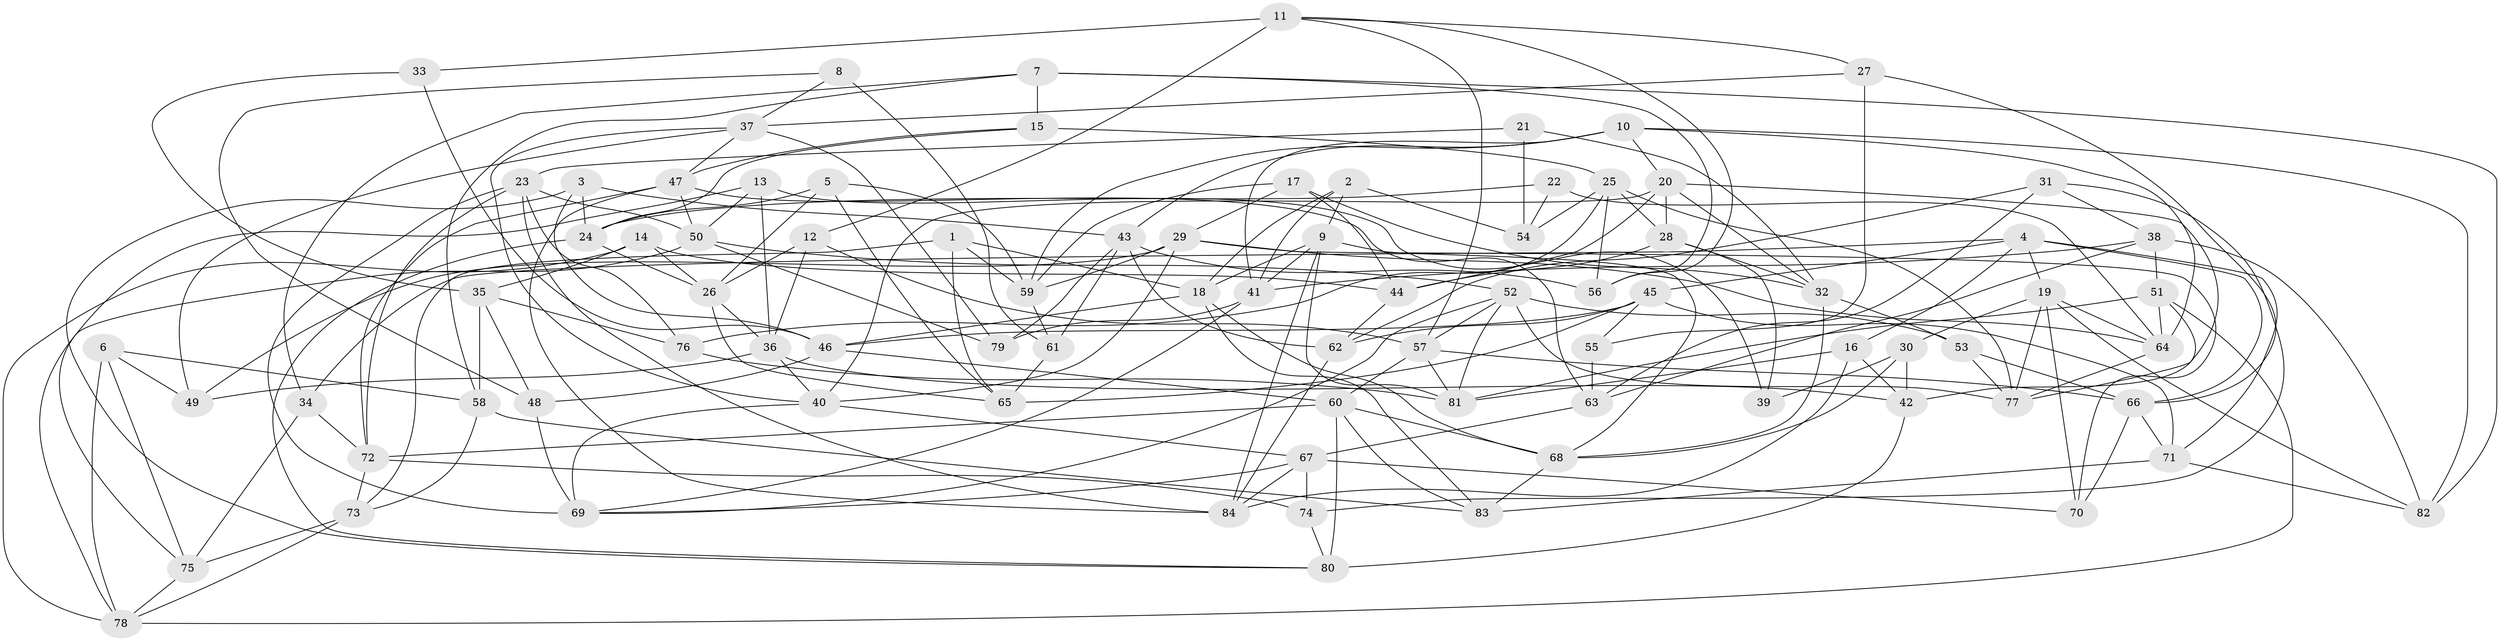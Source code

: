 // original degree distribution, {4: 1.0}
// Generated by graph-tools (version 1.1) at 2025/38/03/04/25 23:38:14]
// undirected, 84 vertices, 209 edges
graph export_dot {
  node [color=gray90,style=filled];
  1;
  2;
  3;
  4;
  5;
  6;
  7;
  8;
  9;
  10;
  11;
  12;
  13;
  14;
  15;
  16;
  17;
  18;
  19;
  20;
  21;
  22;
  23;
  24;
  25;
  26;
  27;
  28;
  29;
  30;
  31;
  32;
  33;
  34;
  35;
  36;
  37;
  38;
  39;
  40;
  41;
  42;
  43;
  44;
  45;
  46;
  47;
  48;
  49;
  50;
  51;
  52;
  53;
  54;
  55;
  56;
  57;
  58;
  59;
  60;
  61;
  62;
  63;
  64;
  65;
  66;
  67;
  68;
  69;
  70;
  71;
  72;
  73;
  74;
  75;
  76;
  77;
  78;
  79;
  80;
  81;
  82;
  83;
  84;
  1 -- 18 [weight=1.0];
  1 -- 59 [weight=1.0];
  1 -- 65 [weight=1.0];
  1 -- 73 [weight=1.0];
  2 -- 9 [weight=1.0];
  2 -- 18 [weight=1.0];
  2 -- 41 [weight=1.0];
  2 -- 54 [weight=1.0];
  3 -- 24 [weight=1.0];
  3 -- 43 [weight=1.0];
  3 -- 46 [weight=1.0];
  3 -- 80 [weight=1.0];
  4 -- 16 [weight=1.0];
  4 -- 19 [weight=1.0];
  4 -- 34 [weight=1.0];
  4 -- 45 [weight=1.0];
  4 -- 66 [weight=1.0];
  4 -- 71 [weight=1.0];
  5 -- 24 [weight=1.0];
  5 -- 26 [weight=1.0];
  5 -- 59 [weight=1.0];
  5 -- 65 [weight=1.0];
  6 -- 49 [weight=1.0];
  6 -- 58 [weight=1.0];
  6 -- 75 [weight=1.0];
  6 -- 78 [weight=1.0];
  7 -- 15 [weight=1.0];
  7 -- 34 [weight=1.0];
  7 -- 56 [weight=1.0];
  7 -- 58 [weight=1.0];
  7 -- 82 [weight=2.0];
  8 -- 37 [weight=1.0];
  8 -- 48 [weight=1.0];
  8 -- 61 [weight=2.0];
  9 -- 18 [weight=1.0];
  9 -- 41 [weight=1.0];
  9 -- 68 [weight=1.0];
  9 -- 81 [weight=1.0];
  9 -- 84 [weight=1.0];
  10 -- 20 [weight=1.0];
  10 -- 41 [weight=1.0];
  10 -- 43 [weight=1.0];
  10 -- 59 [weight=1.0];
  10 -- 64 [weight=1.0];
  10 -- 82 [weight=1.0];
  11 -- 12 [weight=1.0];
  11 -- 27 [weight=1.0];
  11 -- 33 [weight=2.0];
  11 -- 56 [weight=1.0];
  11 -- 57 [weight=1.0];
  12 -- 26 [weight=1.0];
  12 -- 36 [weight=1.0];
  12 -- 57 [weight=1.0];
  13 -- 36 [weight=1.0];
  13 -- 39 [weight=1.0];
  13 -- 50 [weight=1.0];
  13 -- 75 [weight=1.0];
  14 -- 26 [weight=1.0];
  14 -- 35 [weight=1.0];
  14 -- 44 [weight=1.0];
  14 -- 78 [weight=1.0];
  15 -- 24 [weight=1.0];
  15 -- 25 [weight=1.0];
  15 -- 47 [weight=1.0];
  16 -- 42 [weight=1.0];
  16 -- 81 [weight=1.0];
  16 -- 84 [weight=1.0];
  17 -- 29 [weight=1.0];
  17 -- 32 [weight=1.0];
  17 -- 44 [weight=1.0];
  17 -- 59 [weight=1.0];
  18 -- 46 [weight=1.0];
  18 -- 68 [weight=1.0];
  18 -- 83 [weight=1.0];
  19 -- 30 [weight=1.0];
  19 -- 64 [weight=1.0];
  19 -- 70 [weight=1.0];
  19 -- 77 [weight=1.0];
  19 -- 82 [weight=1.0];
  20 -- 28 [weight=1.0];
  20 -- 32 [weight=1.0];
  20 -- 40 [weight=1.0];
  20 -- 42 [weight=1.0];
  20 -- 44 [weight=1.0];
  21 -- 23 [weight=1.0];
  21 -- 32 [weight=1.0];
  21 -- 54 [weight=2.0];
  22 -- 24 [weight=1.0];
  22 -- 54 [weight=2.0];
  22 -- 64 [weight=1.0];
  23 -- 50 [weight=1.0];
  23 -- 69 [weight=1.0];
  23 -- 72 [weight=1.0];
  23 -- 76 [weight=1.0];
  23 -- 84 [weight=1.0];
  24 -- 26 [weight=1.0];
  24 -- 80 [weight=1.0];
  25 -- 28 [weight=1.0];
  25 -- 54 [weight=1.0];
  25 -- 56 [weight=1.0];
  25 -- 76 [weight=1.0];
  25 -- 77 [weight=1.0];
  26 -- 36 [weight=1.0];
  26 -- 65 [weight=1.0];
  27 -- 37 [weight=1.0];
  27 -- 55 [weight=1.0];
  27 -- 66 [weight=1.0];
  28 -- 32 [weight=1.0];
  28 -- 39 [weight=2.0];
  28 -- 44 [weight=1.0];
  29 -- 40 [weight=1.0];
  29 -- 49 [weight=1.0];
  29 -- 59 [weight=1.0];
  29 -- 64 [weight=1.0];
  29 -- 70 [weight=1.0];
  30 -- 39 [weight=1.0];
  30 -- 42 [weight=1.0];
  30 -- 68 [weight=1.0];
  31 -- 38 [weight=1.0];
  31 -- 62 [weight=1.0];
  31 -- 63 [weight=1.0];
  31 -- 74 [weight=1.0];
  32 -- 53 [weight=1.0];
  32 -- 68 [weight=1.0];
  33 -- 35 [weight=1.0];
  33 -- 46 [weight=1.0];
  34 -- 72 [weight=1.0];
  34 -- 75 [weight=1.0];
  35 -- 48 [weight=1.0];
  35 -- 58 [weight=2.0];
  35 -- 76 [weight=1.0];
  36 -- 40 [weight=1.0];
  36 -- 42 [weight=1.0];
  36 -- 49 [weight=1.0];
  37 -- 40 [weight=1.0];
  37 -- 47 [weight=1.0];
  37 -- 49 [weight=1.0];
  37 -- 79 [weight=1.0];
  38 -- 41 [weight=1.0];
  38 -- 51 [weight=2.0];
  38 -- 63 [weight=1.0];
  38 -- 82 [weight=1.0];
  40 -- 67 [weight=1.0];
  40 -- 69 [weight=1.0];
  41 -- 69 [weight=1.0];
  41 -- 79 [weight=1.0];
  42 -- 80 [weight=2.0];
  43 -- 56 [weight=1.0];
  43 -- 61 [weight=1.0];
  43 -- 62 [weight=1.0];
  43 -- 79 [weight=1.0];
  44 -- 62 [weight=2.0];
  45 -- 46 [weight=1.0];
  45 -- 55 [weight=1.0];
  45 -- 62 [weight=1.0];
  45 -- 65 [weight=1.0];
  45 -- 71 [weight=1.0];
  46 -- 48 [weight=1.0];
  46 -- 60 [weight=1.0];
  47 -- 50 [weight=1.0];
  47 -- 63 [weight=1.0];
  47 -- 72 [weight=1.0];
  47 -- 84 [weight=1.0];
  48 -- 69 [weight=1.0];
  50 -- 52 [weight=1.0];
  50 -- 78 [weight=1.0];
  50 -- 79 [weight=1.0];
  51 -- 64 [weight=1.0];
  51 -- 77 [weight=1.0];
  51 -- 78 [weight=1.0];
  51 -- 81 [weight=1.0];
  52 -- 53 [weight=1.0];
  52 -- 57 [weight=1.0];
  52 -- 69 [weight=1.0];
  52 -- 77 [weight=1.0];
  52 -- 81 [weight=1.0];
  53 -- 66 [weight=1.0];
  53 -- 77 [weight=1.0];
  55 -- 63 [weight=2.0];
  57 -- 60 [weight=1.0];
  57 -- 66 [weight=1.0];
  57 -- 81 [weight=1.0];
  58 -- 73 [weight=1.0];
  58 -- 83 [weight=1.0];
  59 -- 61 [weight=1.0];
  60 -- 68 [weight=1.0];
  60 -- 72 [weight=1.0];
  60 -- 80 [weight=1.0];
  60 -- 83 [weight=1.0];
  61 -- 65 [weight=2.0];
  62 -- 84 [weight=1.0];
  63 -- 67 [weight=1.0];
  64 -- 77 [weight=1.0];
  66 -- 70 [weight=1.0];
  66 -- 71 [weight=1.0];
  67 -- 69 [weight=1.0];
  67 -- 70 [weight=1.0];
  67 -- 74 [weight=1.0];
  67 -- 84 [weight=1.0];
  68 -- 83 [weight=1.0];
  71 -- 82 [weight=1.0];
  71 -- 83 [weight=2.0];
  72 -- 73 [weight=1.0];
  72 -- 74 [weight=1.0];
  73 -- 75 [weight=2.0];
  73 -- 78 [weight=1.0];
  74 -- 80 [weight=1.0];
  75 -- 78 [weight=1.0];
  76 -- 81 [weight=1.0];
}
